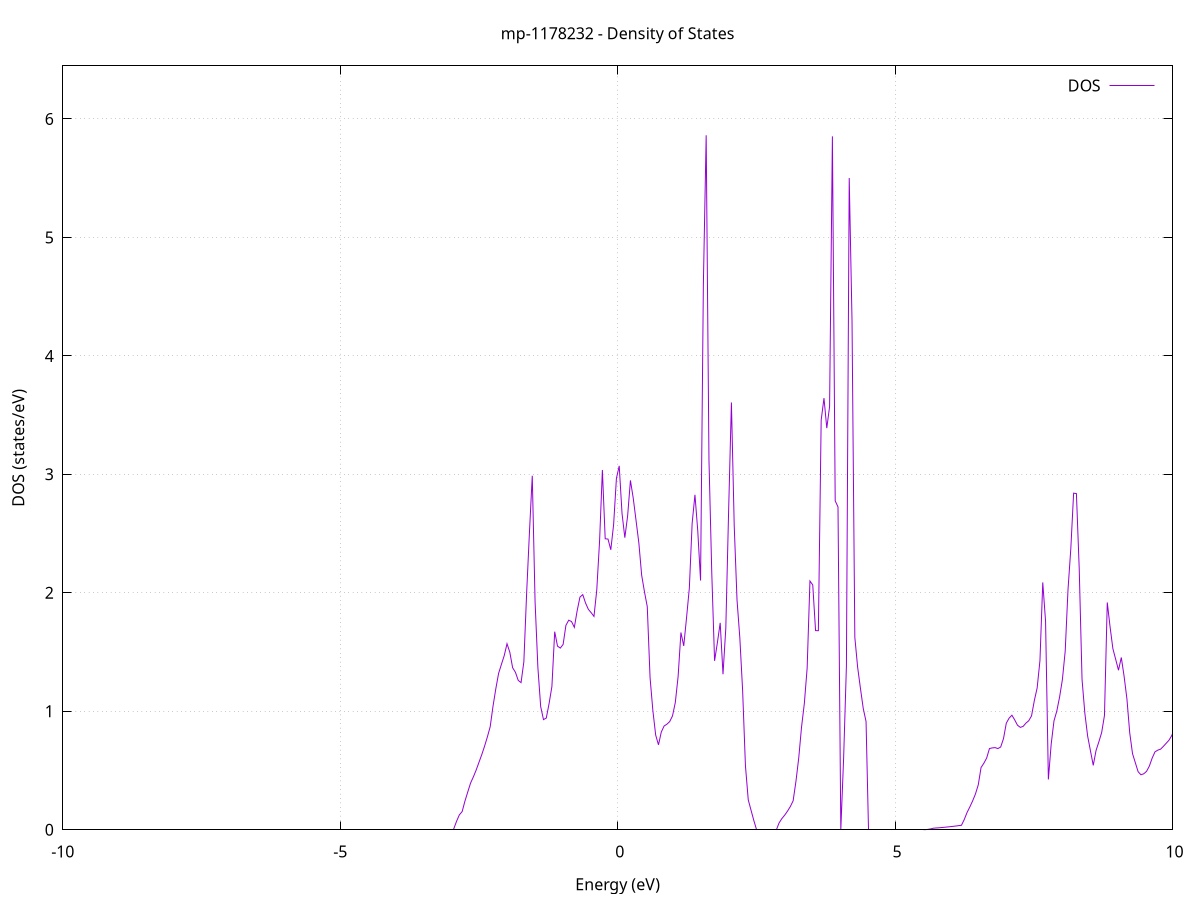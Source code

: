 set title 'mp-1178232 - Density of States'
set xlabel 'Energy (eV)'
set ylabel 'DOS (states/eV)'
set grid
set xrange [-10:10]
set yrange [0:6.448]
set xzeroaxis lt -1
set terminal png size 800,600
set output 'mp-1178232_dos_gnuplot.png'
plot '-' using 1:2 with lines title 'DOS'
-54.265300 0.000000
-54.214800 0.000000
-54.164200 0.000000
-54.113700 0.000000
-54.063100 0.000000
-54.012600 0.000000
-53.962000 0.000000
-53.911400 0.000000
-53.860900 0.000000
-53.810300 0.000000
-53.759800 0.000000
-53.709200 0.000000
-53.658700 0.000000
-53.608100 0.000000
-53.557600 0.000000
-53.507000 0.000000
-53.456500 0.000000
-53.405900 0.000000
-53.355400 0.000000
-53.304800 0.000000
-53.254300 0.000000
-53.203700 0.000000
-53.153200 0.000000
-53.102600 0.000000
-53.052000 0.000000
-53.001500 0.000000
-52.950900 0.000000
-52.900400 0.000000
-52.849800 0.000000
-52.799300 0.000000
-52.748700 0.000000
-52.698200 0.000000
-52.647600 0.000000
-52.597100 0.000000
-52.546500 0.000000
-52.496000 0.000000
-52.445400 0.000000
-52.394900 0.000000
-52.344300 0.000000
-52.293800 0.000000
-52.243200 0.000000
-52.192700 0.000000
-52.142100 0.000000
-52.091500 0.000000
-52.041000 0.000000
-51.990400 0.000000
-51.939900 0.000000
-51.889300 0.000000
-51.838800 0.000000
-51.788200 0.000000
-51.737700 0.000000
-51.687100 0.000000
-51.636600 0.000000
-51.586000 0.000000
-51.535500 0.000000
-51.484900 0.000000
-51.434400 0.000000
-51.383800 0.000000
-51.333300 0.000000
-51.282700 0.000000
-51.232100 0.000000
-51.181600 0.000000
-51.131000 0.000000
-51.080500 0.000000
-51.029900 0.000000
-50.979400 0.000000
-50.928800 0.000000
-50.878300 0.000000
-50.827700 0.000000
-50.777200 0.000000
-50.726600 0.000000
-50.676100 0.000000
-50.625500 0.000000
-50.575000 0.000000
-50.524400 0.000000
-50.473900 0.000000
-50.423300 0.000000
-50.372800 0.000000
-50.322200 0.000000
-50.271600 0.000000
-50.221100 0.000000
-50.170500 0.000000
-50.120000 0.000000
-50.069400 0.000000
-50.018900 0.000000
-49.968300 0.000000
-49.917800 0.000000
-49.867200 0.000000
-49.816700 0.000000
-49.766100 0.000000
-49.715600 0.000000
-49.665000 0.000000
-49.614500 0.000000
-49.563900 0.000000
-49.513400 0.000000
-49.462800 0.000000
-49.412300 0.000000
-49.361700 0.000000
-49.311100 0.000000
-49.260600 0.000000
-49.210000 0.000000
-49.159500 0.000000
-49.108900 0.000000
-49.058400 0.000000
-49.007800 0.000000
-48.957300 0.000000
-48.906700 0.000000
-48.856200 0.000000
-48.805600 0.000000
-48.755100 0.000000
-48.704500 0.000000
-48.654000 0.000000
-48.603400 0.000000
-48.552900 0.000000
-48.502300 0.000000
-48.451700 0.000000
-48.401200 0.000000
-48.350600 36.360200
-48.300100 0.000000
-48.249500 0.000000
-48.199000 0.000000
-48.148400 0.000000
-48.097900 0.000000
-48.047300 0.000000
-47.996800 0.000000
-47.946200 0.000000
-47.895700 0.000000
-47.845100 0.000000
-47.794600 0.000000
-47.744000 34.327500
-47.693500 0.000000
-47.642900 0.000000
-47.592400 0.000000
-47.541800 0.000000
-47.491200 0.000000
-47.440700 0.000000
-47.390100 0.000000
-47.339600 0.000000
-47.289000 0.000000
-47.238500 39.081600
-47.187900 0.000000
-47.137400 0.000000
-47.086800 0.000000
-47.036300 0.000000
-46.985700 0.000000
-46.935200 0.000000
-46.884600 0.000000
-46.834100 0.000000
-46.783500 0.000000
-46.733000 0.000000
-46.682400 0.000000
-46.631800 0.000000
-46.581300 0.000000
-46.530700 490.793700
-46.480200 0.000000
-46.429600 0.000000
-46.379100 0.000000
-46.328500 0.000000
-46.278000 0.000000
-46.227400 0.000000
-46.176900 0.000000
-46.126300 0.000000
-46.075800 0.000000
-46.025200 0.000000
-45.974700 0.000000
-45.924100 0.000000
-45.873600 0.000000
-45.823000 0.000000
-45.772500 0.000000
-45.721900 0.000000
-45.671300 0.000000
-45.620800 0.000000
-45.570200 0.000000
-45.519700 0.000000
-45.469100 0.000000
-45.418600 0.000000
-45.368000 0.000000
-45.317500 0.000000
-45.266900 0.000000
-45.216400 0.000000
-45.165800 0.000000
-45.115300 0.000000
-45.064700 0.000000
-45.014200 0.000000
-44.963600 0.000000
-44.913100 0.000000
-44.862500 0.000000
-44.811900 0.000000
-44.761400 0.000000
-44.710800 0.000000
-44.660300 0.000000
-44.609700 0.000000
-44.559200 0.000000
-44.508600 0.000000
-44.458100 0.000000
-44.407500 0.000000
-44.357000 0.000000
-44.306400 0.000000
-44.255900 0.000000
-44.205300 0.000000
-44.154800 0.000000
-44.104200 0.000000
-44.053700 0.000000
-44.003100 0.000000
-43.952600 0.000000
-43.902000 0.000000
-43.851400 0.000000
-43.800900 0.000000
-43.750300 0.000000
-43.699800 0.000000
-43.649200 0.000000
-43.598700 0.000000
-43.548100 0.000000
-43.497600 0.000000
-43.447000 0.000000
-43.396500 0.000000
-43.345900 0.000000
-43.295400 0.000000
-43.244800 0.000000
-43.194300 0.000000
-43.143700 0.000000
-43.093200 0.000000
-43.042600 0.000000
-42.992100 0.000000
-42.941500 0.000000
-42.890900 0.000000
-42.840400 0.000000
-42.789800 0.000000
-42.739300 0.000000
-42.688700 0.000000
-42.638200 0.000000
-42.587600 0.000000
-42.537100 0.000000
-42.486500 0.000000
-42.436000 0.000000
-42.385400 0.000000
-42.334900 0.000000
-42.284300 0.000000
-42.233800 0.000000
-42.183200 0.000000
-42.132700 0.000000
-42.082100 0.000000
-42.031500 0.000000
-41.981000 0.000000
-41.930400 0.000000
-41.879900 0.000000
-41.829300 0.000000
-41.778800 0.000000
-41.728200 0.000000
-41.677700 0.000000
-41.627100 0.000000
-41.576600 0.000000
-41.526000 0.000000
-41.475500 0.000000
-41.424900 0.000000
-41.374400 0.000000
-41.323800 0.000000
-41.273300 0.000000
-41.222700 0.000000
-41.172200 0.000000
-41.121600 0.000000
-41.071000 0.000000
-41.020500 0.000000
-40.969900 0.000000
-40.919400 0.000000
-40.868800 0.000000
-40.818300 0.000000
-40.767700 0.000000
-40.717200 0.000000
-40.666600 0.000000
-40.616100 0.000000
-40.565500 0.000000
-40.515000 0.000000
-40.464400 0.000000
-40.413900 0.000000
-40.363300 0.000000
-40.312800 0.000000
-40.262200 0.000000
-40.211600 0.000000
-40.161100 0.000000
-40.110500 0.000000
-40.060000 0.000000
-40.009400 0.000000
-39.958900 0.000000
-39.908300 0.000000
-39.857800 0.000000
-39.807200 0.000000
-39.756700 0.000000
-39.706100 0.000000
-39.655600 0.000000
-39.605000 0.000000
-39.554500 0.000000
-39.503900 0.000000
-39.453400 0.000000
-39.402800 0.000000
-39.352300 0.000000
-39.301700 0.000000
-39.251100 0.000000
-39.200600 0.000000
-39.150000 0.000000
-39.099500 0.000000
-39.048900 0.000000
-38.998400 0.000000
-38.947800 0.000000
-38.897300 0.000000
-38.846700 0.000000
-38.796200 0.000000
-38.745600 0.000000
-38.695100 0.000000
-38.644500 0.000000
-38.594000 0.000000
-38.543400 0.000000
-38.492900 0.000000
-38.442300 0.000000
-38.391700 0.000000
-38.341200 0.000000
-38.290600 0.000000
-38.240100 0.000000
-38.189500 0.000000
-38.139000 0.000000
-38.088400 0.000000
-38.037900 0.000000
-37.987300 0.000000
-37.936800 0.000000
-37.886200 0.000000
-37.835700 0.000000
-37.785100 0.000000
-37.734600 0.000000
-37.684000 0.000000
-37.633500 0.000000
-37.582900 0.000000
-37.532400 0.000000
-37.481800 0.000000
-37.431200 0.000000
-37.380700 0.000000
-37.330100 0.000000
-37.279600 0.000000
-37.229000 0.000000
-37.178500 0.000000
-37.127900 0.000000
-37.077400 0.000000
-37.026800 0.000000
-36.976300 0.000000
-36.925700 0.000000
-36.875200 0.000000
-36.824600 0.000000
-36.774100 0.000000
-36.723500 0.000000
-36.673000 0.000000
-36.622400 0.000000
-36.571800 0.000000
-36.521300 0.000000
-36.470700 0.000000
-36.420200 0.000000
-36.369600 0.000000
-36.319100 0.000000
-36.268500 0.000000
-36.218000 0.000000
-36.167400 0.000000
-36.116900 0.000000
-36.066300 0.000000
-36.015800 0.000000
-35.965200 0.000000
-35.914700 0.000000
-35.864100 0.000000
-35.813600 0.000000
-35.763000 0.000000
-35.712500 0.000000
-35.661900 0.000000
-35.611300 0.000000
-35.560800 0.000000
-35.510200 0.000000
-35.459700 0.000000
-35.409100 0.000000
-35.358600 0.000000
-35.308000 0.000000
-35.257500 0.000000
-35.206900 0.000000
-35.156400 0.000000
-35.105800 0.000000
-35.055300 0.000000
-35.004700 0.000000
-34.954200 0.000000
-34.903600 0.000000
-34.853100 0.000000
-34.802500 0.000000
-34.752000 0.000000
-34.701400 0.000000
-34.650800 0.000000
-34.600300 0.000000
-34.549700 0.000000
-34.499200 0.000000
-34.448600 0.000000
-34.398100 0.000000
-34.347500 0.000000
-34.297000 0.000000
-34.246400 0.000000
-34.195900 0.000000
-34.145300 0.000000
-34.094800 0.000000
-34.044200 0.000000
-33.993700 0.000000
-33.943100 0.000000
-33.892600 0.000000
-33.842000 0.000000
-33.791400 0.000000
-33.740900 0.000000
-33.690300 0.000000
-33.639800 0.000000
-33.589200 0.000000
-33.538700 0.000000
-33.488100 0.000000
-33.437600 0.000000
-33.387000 0.000000
-33.336500 0.000000
-33.285900 0.000000
-33.235400 0.000000
-33.184800 0.000000
-33.134300 0.000000
-33.083700 0.000000
-33.033200 0.000000
-32.982600 0.000000
-32.932100 0.000000
-32.881500 0.000000
-32.830900 0.000000
-32.780400 0.000000
-32.729800 0.000000
-32.679300 0.000000
-32.628700 0.000000
-32.578200 0.000000
-32.527600 0.000000
-32.477100 0.000000
-32.426500 0.000000
-32.376000 0.000000
-32.325400 0.000000
-32.274900 0.000000
-32.224300 0.000000
-32.173800 0.000000
-32.123200 0.000000
-32.072700 0.000000
-32.022100 0.000000
-31.971500 0.000000
-31.921000 0.000000
-31.870400 0.000000
-31.819900 0.000000
-31.769300 0.000000
-31.718800 0.000000
-31.668200 0.000000
-31.617700 0.000000
-31.567100 0.000000
-31.516600 0.000000
-31.466000 0.000000
-31.415500 0.000000
-31.364900 0.000000
-31.314400 0.000000
-31.263800 0.000000
-31.213300 0.000000
-31.162700 0.000000
-31.112200 0.000000
-31.061600 0.000000
-31.011000 0.000000
-30.960500 0.000000
-30.909900 0.000000
-30.859400 0.000000
-30.808800 0.000000
-30.758300 0.000000
-30.707700 0.000000
-30.657200 0.000000
-30.606600 0.000000
-30.556100 0.000000
-30.505500 0.000000
-30.455000 0.000000
-30.404400 0.000000
-30.353900 0.000000
-30.303300 0.000000
-30.252800 0.000000
-30.202200 0.000000
-30.151600 0.000000
-30.101100 0.000000
-30.050500 0.000000
-30.000000 0.000000
-29.949400 0.000000
-29.898900 0.000000
-29.848300 0.000000
-29.797800 0.000000
-29.747200 0.000000
-29.696700 0.000000
-29.646100 0.000000
-29.595600 0.000000
-29.545000 0.000000
-29.494500 0.000000
-29.443900 0.000000
-29.393400 0.000000
-29.342800 0.000000
-29.292300 0.000000
-29.241700 0.000000
-29.191100 0.000000
-29.140600 0.000000
-29.090000 0.000000
-29.039500 0.000000
-28.988900 0.000000
-28.938400 0.000000
-28.887800 0.000000
-28.837300 0.000000
-28.786700 0.000000
-28.736200 0.000000
-28.685600 0.000000
-28.635100 0.000000
-28.584500 0.000000
-28.534000 0.000000
-28.483400 0.000000
-28.432900 0.000000
-28.382300 0.000000
-28.331800 0.000000
-28.281200 0.000000
-28.230600 0.000000
-28.180100 0.000000
-28.129500 0.000000
-28.079000 0.000000
-28.028400 0.000000
-27.977900 0.000000
-27.927300 0.000000
-27.876800 0.000000
-27.826200 0.000000
-27.775700 0.000000
-27.725100 0.000000
-27.674600 0.000000
-27.624000 0.000000
-27.573500 0.000000
-27.522900 0.000000
-27.472400 0.000000
-27.421800 0.000000
-27.371200 0.000000
-27.320700 0.000000
-27.270100 0.000000
-27.219600 0.000000
-27.169000 0.000000
-27.118500 0.000000
-27.067900 0.000000
-27.017400 0.000000
-26.966800 0.000000
-26.916300 0.000000
-26.865700 0.000000
-26.815200 0.000000
-26.764600 0.000000
-26.714100 0.000000
-26.663500 0.000000
-26.613000 0.000000
-26.562400 0.000000
-26.511900 0.000000
-26.461300 0.000000
-26.410700 0.000000
-26.360200 0.000000
-26.309600 0.000000
-26.259100 0.000000
-26.208500 0.000000
-26.158000 0.000000
-26.107400 0.000000
-26.056900 0.000000
-26.006300 0.000000
-25.955800 0.000000
-25.905200 0.000000
-25.854700 0.000000
-25.804100 0.000000
-25.753600 0.000000
-25.703000 0.000000
-25.652500 0.000000
-25.601900 0.000000
-25.551300 0.000000
-25.500800 0.000000
-25.450200 0.000000
-25.399700 0.000000
-25.349100 0.000000
-25.298600 0.000000
-25.248000 0.000000
-25.197500 0.000000
-25.146900 0.000000
-25.096400 0.000000
-25.045800 0.000000
-24.995300 0.000000
-24.944700 0.000000
-24.894200 0.000000
-24.843600 0.000000
-24.793100 0.000000
-24.742500 0.000000
-24.692000 0.000000
-24.641400 0.000000
-24.590800 0.000000
-24.540300 0.000000
-24.489700 0.000000
-24.439200 0.000000
-24.388600 0.000000
-24.338100 0.000000
-24.287500 0.000000
-24.237000 0.000000
-24.186400 0.000000
-24.135900 0.000000
-24.085300 0.000000
-24.034800 0.000000
-23.984200 0.000000
-23.933700 0.000000
-23.883100 0.000000
-23.832600 0.000000
-23.782000 0.000000
-23.731400 0.000000
-23.680900 0.000000
-23.630300 0.000000
-23.579800 0.000000
-23.529200 0.000000
-23.478700 0.000000
-23.428100 0.000000
-23.377600 0.000000
-23.327000 0.000000
-23.276500 0.000000
-23.225900 0.000000
-23.175400 0.000000
-23.124800 0.000000
-23.074300 0.000000
-23.023700 0.000000
-22.973200 0.000000
-22.922600 0.000000
-22.872100 0.000000
-22.821500 0.000000
-22.770900 0.000000
-22.720400 0.000000
-22.669800 0.000000
-22.619300 0.000000
-22.568700 0.000000
-22.518200 0.000000
-22.467600 0.000000
-22.417100 0.000000
-22.366500 0.000000
-22.316000 0.000000
-22.265400 0.000000
-22.214900 0.000000
-22.164300 0.000000
-22.113800 0.000000
-22.063200 0.000000
-22.012700 0.000000
-21.962100 0.000000
-21.911500 0.000000
-21.861000 0.000000
-21.810400 0.000000
-21.759900 0.000000
-21.709300 0.000000
-21.658800 0.000000
-21.608200 0.000000
-21.557700 0.000000
-21.507100 0.000000
-21.456600 0.000000
-21.406000 0.000000
-21.355500 0.000000
-21.304900 0.000000
-21.254400 0.000000
-21.203800 0.000000
-21.153300 0.000000
-21.102700 0.000000
-21.052200 0.000000
-21.001600 0.000000
-20.951000 0.000000
-20.900500 0.000000
-20.849900 0.000000
-20.799400 0.000000
-20.748800 0.000000
-20.698300 0.000000
-20.647700 0.000000
-20.597200 0.000000
-20.546600 0.000000
-20.496100 0.000000
-20.445500 0.000000
-20.395000 0.000000
-20.344400 0.000000
-20.293900 0.000000
-20.243300 0.000000
-20.192800 0.000000
-20.142200 0.000000
-20.091700 0.000000
-20.041100 0.000000
-19.990500 0.000000
-19.940000 0.000000
-19.889400 0.000000
-19.838900 0.000000
-19.788300 0.000000
-19.737800 0.000000
-19.687200 0.000000
-19.636700 0.000000
-19.586100 0.000000
-19.535600 0.000000
-19.485000 0.000000
-19.434500 0.000000
-19.383900 0.000000
-19.333400 0.000000
-19.282800 0.000000
-19.232300 0.000000
-19.181700 0.000000
-19.131100 0.000000
-19.080600 0.000000
-19.030000 0.000000
-18.979500 0.000000
-18.928900 0.000000
-18.878400 0.000000
-18.827800 0.000000
-18.777300 0.000000
-18.726700 0.000000
-18.676200 0.000000
-18.625600 0.000000
-18.575100 0.000000
-18.524500 0.000000
-18.474000 0.000000
-18.423400 0.000000
-18.372900 0.000000
-18.322300 0.000000
-18.271800 0.000000
-18.221200 0.000000
-18.170600 0.000000
-18.120100 0.000000
-18.069500 0.000000
-18.019000 0.000000
-17.968400 0.000000
-17.917900 0.000000
-17.867300 0.000000
-17.816800 0.000000
-17.766200 0.000000
-17.715700 0.000000
-17.665100 0.000000
-17.614600 0.000000
-17.564000 0.000000
-17.513500 0.000000
-17.462900 0.000000
-17.412400 0.000000
-17.361800 0.000000
-17.311200 0.000000
-17.260700 0.000000
-17.210100 0.000000
-17.159600 0.000000
-17.109000 0.000000
-17.058500 0.000000
-17.007900 0.000000
-16.957400 0.000000
-16.906800 0.000000
-16.856300 0.000000
-16.805700 0.000000
-16.755200 0.000000
-16.704600 0.000000
-16.654100 0.000000
-16.603500 0.000000
-16.553000 0.000000
-16.502400 0.000000
-16.451900 0.000000
-16.401300 0.000000
-16.350700 0.000000
-16.300200 0.000000
-16.249600 0.000000
-16.199100 0.000000
-16.148500 0.000000
-16.098000 0.000000
-16.047400 0.000000
-15.996900 0.000000
-15.946300 0.000000
-15.895800 0.000000
-15.845200 0.000000
-15.794700 0.000000
-15.744100 0.000000
-15.693600 0.000000
-15.643000 0.000000
-15.592500 0.000000
-15.541900 0.000000
-15.491300 0.000000
-15.440800 0.000000
-15.390200 0.000000
-15.339700 0.000000
-15.289100 0.000000
-15.238600 0.000000
-15.188000 0.000000
-15.137500 0.000000
-15.086900 0.000000
-15.036400 0.057100
-14.985800 0.167800
-14.935300 0.237300
-14.884700 0.302200
-14.834200 0.361900
-14.783600 0.423400
-14.733100 0.487400
-14.682500 0.559400
-14.632000 0.662600
-14.581400 0.717100
-14.530800 0.784200
-14.480300 0.925900
-14.429700 1.051400
-14.379200 1.205500
-14.328600 1.418600
-14.278100 1.700900
-14.227500 2.054800
-14.177000 2.680200
-14.126400 3.927700
-14.075900 4.667800
-14.025300 5.457100
-13.974800 8.167400
-13.924200 2.216600
-13.873700 0.000000
-13.823100 0.000000
-13.772600 0.000000
-13.722000 0.000000
-13.671500 0.000000
-13.620900 0.000000
-13.570300 0.000000
-13.519800 0.000000
-13.469200 0.000000
-13.418700 0.000000
-13.368100 0.000000
-13.317600 0.000000
-13.267000 0.000000
-13.216500 0.000000
-13.165900 0.000000
-13.115400 0.000000
-13.064800 0.000000
-13.014300 0.000000
-12.963700 0.000000
-12.913200 0.000000
-12.862600 0.000000
-12.812100 0.000000
-12.761500 0.000000
-12.710900 0.000000
-12.660400 0.000000
-12.609800 0.000000
-12.559300 0.000000
-12.508700 0.000000
-12.458200 0.000000
-12.407600 0.000000
-12.357100 0.000000
-12.306500 0.000000
-12.256000 0.000000
-12.205400 0.000000
-12.154900 0.000000
-12.104300 0.000000
-12.053800 0.000000
-12.003200 0.000000
-11.952700 0.000000
-11.902100 0.000000
-11.851600 0.000000
-11.801000 0.000000
-11.750400 0.000000
-11.699900 0.000000
-11.649300 0.000000
-11.598800 0.000000
-11.548200 0.000000
-11.497700 0.000000
-11.447100 0.000000
-11.396600 0.000000
-11.346000 0.000000
-11.295500 0.000000
-11.244900 0.000000
-11.194400 0.000000
-11.143800 0.000000
-11.093300 0.000000
-11.042700 0.000000
-10.992200 0.000000
-10.941600 0.000000
-10.891000 0.000000
-10.840500 0.000000
-10.789900 0.000000
-10.739400 0.000000
-10.688800 0.000000
-10.638300 0.000000
-10.587700 0.000000
-10.537200 0.000000
-10.486600 0.000000
-10.436100 0.000000
-10.385500 0.000000
-10.335000 0.000000
-10.284400 0.000000
-10.233900 0.000000
-10.183300 0.000000
-10.132800 0.000000
-10.082200 0.000000
-10.031700 0.000000
-9.981100 0.000000
-9.930500 0.000000
-9.880000 0.000000
-9.829400 0.000000
-9.778900 0.000000
-9.728300 0.000000
-9.677800 0.000000
-9.627200 0.000000
-9.576700 0.000000
-9.526100 0.000000
-9.475600 0.000000
-9.425000 0.000000
-9.374500 0.000000
-9.323900 0.000000
-9.273400 0.000000
-9.222800 0.000000
-9.172300 0.000000
-9.121700 0.000000
-9.071100 0.000000
-9.020600 0.000000
-8.970000 0.000000
-8.919500 0.000000
-8.868900 0.000000
-8.818400 0.000000
-8.767800 0.000000
-8.717300 0.000000
-8.666700 0.000000
-8.616200 0.000000
-8.565600 0.000000
-8.515100 0.000000
-8.464500 0.000000
-8.414000 0.000000
-8.363400 0.000000
-8.312900 0.000000
-8.262300 0.000000
-8.211800 0.000000
-8.161200 0.000000
-8.110600 0.000000
-8.060100 0.000000
-8.009500 0.000000
-7.959000 0.000000
-7.908400 0.000000
-7.857900 0.000000
-7.807300 0.000000
-7.756800 0.000000
-7.706200 0.000000
-7.655700 0.000000
-7.605100 0.000000
-7.554600 0.000000
-7.504000 0.000000
-7.453500 0.000000
-7.402900 0.000000
-7.352400 0.000000
-7.301800 0.000000
-7.251300 0.000000
-7.200700 0.000000
-7.150100 0.000000
-7.099600 0.000000
-7.049000 0.000000
-6.998500 0.000000
-6.947900 0.000000
-6.897400 0.000000
-6.846800 0.000000
-6.796300 0.000000
-6.745700 0.000000
-6.695200 0.000000
-6.644600 0.000000
-6.594100 0.000000
-6.543500 0.000000
-6.493000 0.000000
-6.442400 0.000000
-6.391900 0.000000
-6.341300 0.000000
-6.290700 0.000000
-6.240200 0.000000
-6.189600 0.000000
-6.139100 0.000000
-6.088500 0.000000
-6.038000 0.000000
-5.987400 0.000000
-5.936900 0.000000
-5.886300 0.000000
-5.835800 0.000000
-5.785200 0.000000
-5.734700 0.000000
-5.684100 0.000000
-5.633600 0.000000
-5.583000 0.000000
-5.532500 0.000000
-5.481900 0.000000
-5.431400 0.000000
-5.380800 0.000000
-5.330200 0.000000
-5.279700 0.000000
-5.229100 0.000000
-5.178600 0.000000
-5.128000 0.000000
-5.077500 0.000000
-5.026900 0.000000
-4.976400 0.000000
-4.925800 0.000000
-4.875300 0.000000
-4.824700 0.000000
-4.774200 0.000000
-4.723600 0.000000
-4.673100 0.000000
-4.622500 0.000000
-4.572000 0.000000
-4.521400 0.000000
-4.470800 0.000000
-4.420300 0.000000
-4.369700 0.000000
-4.319200 0.000000
-4.268600 0.000000
-4.218100 0.000000
-4.167500 0.000000
-4.117000 0.000000
-4.066400 0.000000
-4.015900 0.000000
-3.965300 0.000000
-3.914800 0.000000
-3.864200 0.000000
-3.813700 0.000000
-3.763100 0.000000
-3.712600 0.000000
-3.662000 0.000000
-3.611500 0.000000
-3.560900 0.000000
-3.510300 0.000000
-3.459800 0.000000
-3.409200 0.000000
-3.358700 0.000000
-3.308100 0.000000
-3.257600 0.000000
-3.207000 0.000000
-3.156500 0.000000
-3.105900 0.000000
-3.055400 0.000000
-3.004800 0.000000
-2.954300 0.000000
-2.903700 0.071200
-2.853200 0.125600
-2.802600 0.153500
-2.752100 0.241900
-2.701500 0.319000
-2.650900 0.394000
-2.600400 0.446400
-2.549800 0.504200
-2.499300 0.569700
-2.448700 0.634600
-2.398200 0.706000
-2.347600 0.784200
-2.297100 0.869900
-2.246500 1.042100
-2.196000 1.189600
-2.145400 1.320400
-2.094900 1.395900
-2.044300 1.469800
-1.993800 1.570300
-1.943200 1.498200
-1.892700 1.368000
-1.842100 1.329200
-1.791600 1.260900
-1.741000 1.242300
-1.690400 1.417900
-1.639900 2.000500
-1.589300 2.513100
-1.538800 2.988100
-1.488200 1.926100
-1.437700 1.371000
-1.387100 1.039700
-1.336600 0.929800
-1.286000 0.943400
-1.235500 1.065700
-1.184900 1.208900
-1.134400 1.672100
-1.083800 1.550100
-1.033300 1.533600
-0.982700 1.564400
-0.932200 1.726000
-0.881600 1.769100
-0.831000 1.757600
-0.780500 1.708500
-0.729900 1.848400
-0.679400 1.963800
-0.628800 1.984900
-0.578300 1.913800
-0.527700 1.860500
-0.477200 1.832400
-0.426600 1.800900
-0.376100 2.024700
-0.325500 2.437700
-0.275000 3.036500
-0.224400 2.456300
-0.173900 2.453800
-0.123300 2.363400
-0.072800 2.575600
-0.022200 2.965200
0.028300 3.071900
0.078900 2.670600
0.129500 2.465800
0.180000 2.649800
0.230600 2.949300
0.281100 2.798800
0.331700 2.610800
0.382200 2.421000
0.432800 2.149100
0.483300 2.009100
0.533900 1.883200
0.584400 1.282700
0.635000 1.005300
0.685500 0.799400
0.736100 0.717000
0.786600 0.824900
0.837200 0.875900
0.887700 0.891100
0.938300 0.913400
0.988800 0.961200
1.039400 1.074800
1.090000 1.294800
1.140500 1.665200
1.191100 1.551800
1.241600 1.789000
1.292200 2.040800
1.342700 2.587100
1.393300 2.827600
1.443800 2.524400
1.494400 2.104100
1.544900 4.599500
1.595500 5.862100
1.646000 3.120100
1.696600 2.164200
1.747100 1.425800
1.797700 1.579800
1.848200 1.746700
1.898800 1.313100
1.949400 1.701300
1.999900 2.687500
2.050500 3.606900
2.101000 2.567800
2.151600 1.938800
2.202100 1.620600
2.252700 1.173000
2.303200 0.540600
2.353800 0.252800
2.404300 0.164700
2.454900 0.077300
2.505400 0.000000
2.556000 0.000000
2.606500 0.000000
2.657100 0.000000
2.707600 0.000000
2.758200 0.000000
2.808700 0.000000
2.859300 0.000000
2.909900 0.058300
2.960400 0.094800
3.011000 0.123900
3.061500 0.157500
3.112100 0.196200
3.162600 0.244300
3.213200 0.408000
3.263700 0.606100
3.314300 0.867100
3.364800 1.066500
3.415400 1.364700
3.465900 2.100000
3.516500 2.066200
3.567000 1.681200
3.617600 1.680300
3.668100 3.457700
3.718700 3.643500
3.769300 3.390000
3.819800 3.572200
3.870400 5.853000
3.920900 2.776300
3.971500 2.725100
4.022000 0.000000
4.072600 0.601500
4.123100 1.382800
4.173700 5.501700
4.224200 4.294600
4.274800 1.624500
4.325300 1.371800
4.375900 1.193400
4.426400 1.024500
4.477000 0.913600
4.527500 0.000000
4.578100 0.000000
4.628600 0.000000
4.679200 0.000000
4.729800 0.000000
4.780300 0.000000
4.830900 0.000000
4.881400 0.000000
4.932000 0.000000
4.982500 0.000000
5.033100 0.000000
5.083600 0.000000
5.134200 0.000000
5.184700 0.000000
5.235300 0.000000
5.285800 0.000000
5.336400 0.000000
5.386900 0.000000
5.437500 0.000000
5.488000 0.000000
5.538600 0.000800
5.589200 0.003300
5.639700 0.007400
5.690300 0.013200
5.740800 0.015300
5.791400 0.016800
5.841900 0.018900
5.892500 0.021300
5.943000 0.023700
5.993600 0.026200
6.044100 0.028900
6.094700 0.031700
6.145200 0.034800
6.195800 0.037900
6.246300 0.085900
6.296900 0.145400
6.347400 0.192600
6.398000 0.244000
6.448500 0.302100
6.499100 0.378600
6.549700 0.525600
6.600200 0.561600
6.650800 0.605800
6.701300 0.685700
6.751900 0.691100
6.802400 0.693500
6.853000 0.685400
6.903500 0.698700
6.954100 0.769200
7.004600 0.899700
7.055200 0.942500
7.105700 0.966900
7.156300 0.927200
7.206800 0.882400
7.257400 0.864400
7.307900 0.872800
7.358500 0.900400
7.409000 0.920400
7.459600 0.961500
7.510200 1.091500
7.560700 1.197100
7.611300 1.428300
7.661800 2.087600
7.712400 1.759300
7.762900 0.424900
7.813500 0.722200
7.864000 0.919200
7.914600 1.001500
7.965100 1.120600
8.015700 1.268000
8.066200 1.507400
8.116800 2.027200
8.167300 2.371800
8.217900 2.841200
8.268400 2.837800
8.319000 2.202000
8.369600 1.270100
8.420100 0.984500
8.470700 0.790700
8.521200 0.666600
8.571800 0.543700
8.622300 0.669600
8.672900 0.742500
8.723400 0.821000
8.774000 0.965500
8.824500 1.918700
8.875100 1.712500
8.925600 1.528900
8.976200 1.438400
9.026700 1.347000
9.077300 1.454500
9.127800 1.295300
9.178400 1.105900
9.228900 0.819100
9.279500 0.642700
9.330100 0.566000
9.380600 0.490000
9.431200 0.464300
9.481700 0.472600
9.532300 0.493200
9.582800 0.537600
9.633400 0.604700
9.683900 0.657400
9.734500 0.672200
9.785000 0.680200
9.835600 0.704200
9.886100 0.730000
9.936700 0.756100
9.987200 0.795800
10.037800 0.856400
10.088300 0.917800
10.138900 0.856800
10.189500 0.859400
10.240000 0.903500
10.290600 0.945600
10.341100 1.126700
10.391700 1.285000
10.442200 1.508300
10.492800 1.911500
10.543300 2.524700
10.593900 2.023900
10.644400 1.266000
10.695000 1.025500
10.745500 0.999100
10.796100 0.941200
10.846600 0.816400
10.897200 0.763200
10.947700 0.736800
10.998300 0.715900
11.048800 0.684400
11.099400 0.665800
11.150000 0.651600
11.200500 0.645200
11.251100 0.617800
11.301600 0.602100
11.352200 0.632900
11.402700 0.914400
11.453300 0.896300
11.503800 0.839500
11.554400 0.772000
11.604900 0.737600
11.655500 0.697300
11.706000 0.672200
11.756600 0.648300
11.807100 0.627900
11.857700 0.615700
11.908200 0.611300
11.958800 0.609200
12.009400 0.590900
12.059900 0.575000
12.110500 0.556600
12.161000 0.544000
12.211600 0.545300
12.262100 0.510600
12.312700 0.497600
12.363200 0.482000
12.413800 0.463600
12.464300 0.444300
12.514900 0.424500
12.565400 0.398800
12.616000 0.391300
12.666500 0.387200
12.717100 0.390900
12.767600 0.470400
12.818200 0.426900
12.868700 0.363100
12.919300 0.324900
12.969900 0.306500
13.020400 0.238400
13.071000 0.166900
13.121500 0.103800
13.172100 0.173900
13.222600 0.208600
13.273200 0.463000
13.323700 0.658500
13.374300 0.893600
13.424800 1.136800
13.475400 1.285100
13.525900 1.443000
13.576500 1.418000
13.627000 1.239800
13.677600 1.224300
13.728100 1.381400
13.778700 1.260400
13.829300 1.151000
13.879800 1.110900
13.930400 1.176300
13.980900 1.186700
14.031500 1.141900
14.082000 1.180800
14.132600 1.148200
14.183100 1.078500
14.233700 1.025100
14.284200 1.035200
14.334800 1.032900
14.385300 1.037300
14.435900 0.977300
14.486400 0.966600
14.537000 0.951000
14.587500 0.930300
14.638100 0.929700
14.688600 0.924900
14.739200 0.904900
14.789800 0.906000
14.840300 0.951900
14.890900 0.897800
14.941400 0.930100
14.992000 0.946200
15.042500 0.962400
15.093100 0.963800
15.143600 0.991800
15.194200 0.958500
15.244700 0.940300
15.295300 0.908200
15.345800 0.894800
15.396400 0.885800
15.446900 0.874900
15.497500 0.858400
15.548000 0.844500
15.598600 0.838700
15.649100 0.830500
15.699700 0.854200
15.750300 0.859900
15.800800 0.835300
15.851400 0.781600
15.901900 0.735400
15.952500 0.700100
16.003000 0.672300
16.053600 0.655300
16.104100 0.645300
16.154700 0.634000
16.205200 0.618800
16.255800 0.604200
16.306300 0.597400
16.356900 0.596500
16.407400 0.594700
16.458000 0.590400
16.508500 0.581600
16.559100 0.569300
16.609700 0.551500
16.660200 0.537300
16.710800 0.532800
16.761300 0.514800
16.811900 0.497900
16.862400 0.480400
16.913000 0.459300
16.963500 0.444200
17.014100 0.431400
17.064600 0.424300
17.115200 0.418100
17.165700 0.412500
17.216300 0.408100
17.266800 0.406700
17.317400 0.413100
17.367900 0.419100
17.418500 0.421600
17.469000 0.424000
17.519600 0.424600
17.570200 0.418300
17.620700 0.416800
17.671300 0.420300
17.721800 0.424100
17.772400 0.435600
17.822900 0.447800
17.873500 0.448200
17.924000 0.473900
17.974600 0.499400
18.025100 0.505800
18.075700 0.532000
18.126200 0.603900
18.176800 0.640000
18.227300 0.737000
18.277900 0.838000
18.328400 0.931700
18.379000 0.951200
18.429600 0.995200
18.480100 1.016800
18.530700 1.078600
18.581200 1.132800
18.631800 1.189200
18.682300 1.292800
18.732900 1.386000
18.783400 1.316700
18.834000 1.290200
18.884500 1.200500
18.935100 0.993300
18.985600 0.894600
19.036200 0.910400
19.086700 0.927500
19.137300 0.970200
19.187800 0.978000
19.238400 0.963900
19.288900 0.993400
19.339500 0.983000
19.390100 0.952700
19.440600 0.933400
19.491200 0.904000
19.541700 0.804600
19.592300 0.751100
19.642800 0.728000
19.693400 0.734300
19.743900 0.774600
19.794500 0.752900
19.845000 0.717800
19.895600 0.709300
19.946100 0.768800
19.996700 0.767100
20.047200 0.765200
20.097800 0.710100
20.148300 0.569700
20.198900 0.458800
20.249500 0.490100
20.300000 0.503900
20.350600 0.573700
20.401100 0.549100
20.451700 0.541300
20.502200 0.527800
20.552800 0.520600
20.603300 0.514300
20.653900 0.511000
20.704400 0.508200
20.755000 0.503500
20.805500 0.502500
20.856100 0.502000
20.906600 0.489000
20.957200 0.466700
21.007700 0.458400
21.058300 0.453200
21.108800 0.450600
21.159400 0.447600
21.210000 0.447600
21.260500 0.453900
21.311100 0.460700
21.361600 0.466500
21.412200 0.472500
21.462700 0.474600
21.513300 0.478700
21.563800 0.478500
21.614400 0.476100
21.664900 0.475700
21.715500 0.484600
21.766000 0.488900
21.816600 0.484900
21.867100 0.481400
21.917700 0.453300
21.968200 0.423900
22.018800 0.410600
22.069300 0.408700
22.119900 0.403400
22.170500 0.400800
22.221000 0.395000
22.271600 0.391000
22.322100 0.391800
22.372700 0.400900
22.423200 0.413500
22.473800 0.418300
22.524300 0.421300
22.574900 0.425100
22.625400 0.429500
22.676000 0.435700
22.726500 0.440400
22.777100 0.453200
22.827600 0.468500
22.878200 0.480300
22.928700 0.485600
22.979300 0.509300
23.029900 0.481700
23.080400 0.473100
23.131000 0.473100
23.181500 0.464500
23.232100 0.456400
23.282600 0.454600
23.333200 0.458000
23.383700 0.461000
23.434300 0.464800
23.484800 0.475600
23.535400 0.487400
23.585900 0.503400
23.636500 0.536100
23.687000 0.580100
23.737600 0.613800
23.788100 0.622400
23.838700 0.600000
23.889200 0.583700
23.939800 0.577800
23.990400 0.576000
24.040900 0.587900
24.091500 0.604700
24.142000 0.626400
24.192600 0.650400
24.243100 0.679500
24.293700 0.723400
24.344200 0.735400
24.394800 0.708100
24.445300 0.701600
24.495900 0.659600
24.546400 0.617200
24.597000 0.569600
24.647500 0.508100
24.698100 0.474800
24.748600 0.451200
24.799200 0.467800
24.849800 0.463400
24.900300 0.469900
24.950900 0.468500
25.001400 0.505500
25.052000 0.565500
25.102500 0.557500
25.153100 0.526500
25.203600 0.524100
25.254200 0.533600
25.304700 0.540500
25.355300 0.539100
25.405800 0.545500
25.456400 0.570100
25.506900 0.587800
25.557500 0.590300
25.608000 0.600000
25.658600 0.626600
25.709100 0.666100
25.759700 0.717900
25.810300 0.752300
25.860800 0.774100
25.911400 0.783400
25.961900 0.774800
26.012500 0.774900
26.063000 0.788900
26.113600 0.807100
26.164100 0.797600
26.214700 0.791100
26.265200 0.773900
26.315800 0.762600
26.366300 0.750600
26.416900 0.738600
26.467400 0.729900
26.518000 0.726700
26.568500 0.739600
26.619100 0.732300
26.669700 0.708900
26.720200 0.696900
26.770800 0.697000
26.821300 0.703700
26.871900 0.718600
26.922400 0.717200
26.973000 0.724700
27.023500 0.731400
27.074100 0.728900
27.124600 0.722000
27.175200 0.720000
27.225700 0.742100
27.276300 0.754700
27.326800 0.745700
27.377400 0.732100
27.427900 0.725100
27.478500 0.730600
27.529000 0.747000
27.579600 0.724500
27.630200 0.714400
27.680700 0.699100
27.731300 0.683500
27.781800 0.659100
27.832400 0.642400
27.882900 0.630400
27.933500 0.619800
27.984000 0.612100
28.034600 0.605200
28.085100 0.602100
28.135700 0.601700
28.186200 0.597400
28.236800 0.586500
28.287300 0.569700
28.337900 0.558800
28.388400 0.538100
28.439000 0.526800
28.489600 0.520400
28.540100 0.522000
28.590700 0.517800
28.641200 0.518200
28.691800 0.519200
28.742300 0.521500
28.792900 0.527500
28.843400 0.531800
28.894000 0.533200
28.944500 0.537000
28.995100 0.548100
29.045600 0.554300
29.096200 0.558000
29.146700 0.558600
29.197300 0.561800
29.247800 0.564200
29.298400 0.581200
29.348900 0.578400
29.399500 0.582300
29.450100 0.576600
29.500600 0.584400
29.551200 0.581800
29.601700 0.584500
29.652300 0.589600
29.702800 0.605400
29.753400 0.616500
29.803900 0.626900
29.854500 0.651500
29.905000 0.673700
29.955600 0.717300
30.006100 0.737100
30.056700 0.765600
30.107200 0.805200
30.157800 0.847200
30.208300 0.924500
30.258900 0.975200
30.309400 1.009500
30.360000 1.045000
30.410600 1.049000
30.461100 1.002900
30.511700 0.985100
30.562200 1.026200
30.612800 1.073500
30.663300 1.091800
30.713900 1.069900
30.764400 1.096700
30.815000 1.130800
30.865500 1.181700
30.916100 1.229100
30.966600 1.288000
31.017200 1.344300
31.067700 1.383100
31.118300 1.339400
31.168800 1.330900
31.219400 1.277000
31.270000 1.228800
31.320500 1.186800
31.371100 1.188500
31.421600 1.241300
31.472200 1.295700
31.522700 1.399300
31.573300 1.396600
31.623800 1.361200
31.674400 1.371000
31.724900 1.410900
31.775500 1.459200
31.826000 1.488200
31.876600 1.438100
31.927100 1.401300
31.977700 1.354000
32.028200 1.364500
32.078800 1.448200
32.129300 1.438000
32.179900 1.455300
32.230500 1.494400
32.281000 1.460700
32.331600 1.489300
32.382100 1.429000
32.432700 1.462400
32.483200 1.396000
32.533800 1.411400
32.584300 1.441400
32.634900 1.479200
32.685400 1.488400
32.736000 1.442800
32.786500 1.461200
32.837100 1.444200
32.887600 1.417400
32.938200 1.348000
32.988700 1.284800
33.039300 1.232200
33.089900 1.227500
33.140400 1.244800
33.191000 1.271000
33.241500 1.290400
33.292100 1.268800
33.342600 1.267300
33.393200 1.279000
33.443700 1.175800
33.494300 1.134500
33.544800 1.143700
33.595400 1.108900
33.645900 1.132300
33.696500 1.173500
33.747000 1.191100
33.797600 1.254600
33.848100 1.303900
33.898700 1.356600
33.949200 1.396200
33.999800 1.417600
34.050400 1.421300
34.100900 1.397800
34.151500 1.315300
34.202000 1.235100
34.252600 1.192900
34.303100 1.128000
34.353700 1.094800
34.404200 1.054400
34.454800 1.061800
34.505300 1.120400
34.555900 1.087000
34.606400 1.011000
34.657000 1.084300
34.707500 1.126700
34.758100 1.201400
34.808600 1.239900
34.859200 1.213600
34.909800 1.158200
34.960300 1.154900
35.010900 1.087300
35.061400 1.066500
35.112000 1.056900
35.162500 1.066900
35.213100 1.031900
35.263600 0.993600
35.314200 0.966900
35.364700 0.948200
35.415300 0.940600
35.465800 0.909900
35.516400 0.882800
35.566900 0.896300
35.617500 0.860900
35.668000 0.821400
35.718600 0.798800
35.769100 0.808200
35.819700 0.801400
35.870300 0.815500
35.920800 0.751000
35.971400 0.760800
36.021900 0.775000
36.072500 0.802500
36.123000 0.855700
36.173600 0.879400
36.224100 0.898300
36.274700 0.906000
36.325200 0.920300
36.375800 0.915800
36.426300 0.905400
36.476900 0.892500
36.527400 0.892700
36.578000 0.893900
36.628500 0.898400
36.679100 0.894300
36.729600 0.865500
36.780200 0.860100
36.830800 0.848600
36.881300 0.837600
36.931900 0.870600
36.982400 0.848100
37.033000 0.814000
37.083500 0.817800
37.134100 0.826500
37.184600 0.917700
37.235200 0.876500
37.285700 0.810400
37.336300 0.746800
37.386800 0.715800
37.437400 0.710900
37.487900 0.699800
37.538500 0.682000
37.589000 0.674500
37.639600 0.680100
37.690200 0.684400
37.740700 0.692900
37.791300 0.700900
37.841800 0.707300
37.892400 0.711700
37.942900 0.710600
37.993500 0.714300
38.044000 0.717200
38.094600 0.714900
38.145100 0.720800
38.195700 0.727300
38.246200 0.726600
38.296800 0.701400
38.347300 0.678400
38.397900 0.665000
38.448400 0.658900
38.499000 0.655300
38.549500 0.658200
38.600100 0.655000
38.650700 0.658600
38.701200 0.691700
38.751800 0.695300
38.802300 0.686800
38.852900 0.673800
38.903400 0.672500
38.954000 0.690900
39.004500 0.705400
39.055100 0.694000
39.105600 0.687100
39.156200 0.681800
39.206700 0.673400
39.257300 0.672800
39.307800 0.669900
39.358400 0.673200
39.408900 0.685300
39.459500 0.688400
39.510100 0.702600
39.560600 0.686700
39.611200 0.665200
39.661700 0.651700
39.712300 0.655600
39.762800 0.641600
39.813400 0.643600
39.863900 0.659300
39.914500 0.708400
39.965000 0.725100
40.015600 0.735200
40.066100 0.720400
40.116700 0.723800
40.167200 0.723700
40.217800 0.707200
40.268300 0.706800
40.318900 0.708300
40.369400 0.710500
40.420000 0.714000
40.470600 0.703200
40.521100 0.690600
40.571700 0.576300
40.622200 0.490200
40.672800 0.399500
40.723300 0.332900
40.773900 0.284700
40.824400 0.240900
40.875000 0.215000
40.925500 0.194200
40.976100 0.171700
41.026600 0.145800
41.077200 0.120300
41.127700 0.106800
41.178300 0.098700
41.228800 0.089700
41.279400 0.078300
41.330000 0.064100
41.380500 0.048100
41.431100 0.032100
41.481600 0.021600
41.532200 0.015300
41.582700 0.010600
41.633300 0.007100
41.683800 0.004600
41.734400 0.003200
41.784900 0.002500
41.835500 0.002000
41.886000 0.001500
41.936600 0.001100
41.987100 0.000800
42.037700 0.000500
42.088200 0.000300
42.138800 0.000100
42.189300 0.000000
42.239900 0.000000
42.290500 0.000000
42.341000 0.000000
42.391600 0.000000
42.442100 0.000000
42.492700 0.000000
42.543200 0.000000
42.593800 0.000000
42.644300 0.000000
42.694900 0.000000
42.745400 0.000000
42.796000 0.000000
42.846500 0.000000
42.897100 0.000000
42.947600 0.000000
42.998200 0.000000
43.048700 0.000000
43.099300 0.000000
43.149900 0.000000
43.200400 0.000000
43.251000 0.000000
43.301500 0.000000
43.352100 0.000000
43.402600 0.000000
43.453200 0.000000
43.503700 0.000000
43.554300 0.000000
43.604800 0.000000
43.655400 0.000000
43.705900 0.000000
43.756500 0.000000
43.807000 0.000000
43.857600 0.000000
43.908100 0.000000
43.958700 0.000000
44.009200 0.000000
44.059800 0.000000
44.110400 0.000000
44.160900 0.000000
44.211500 0.000000
44.262000 0.000000
44.312600 0.000000
44.363100 0.000000
44.413700 0.000000
44.464200 0.000000
44.514800 0.000000
44.565300 0.000000
44.615900 0.000000
44.666400 0.000000
44.717000 0.000000
44.767500 0.000000
44.818100 0.000000
44.868600 0.000000
44.919200 0.000000
44.969700 0.000000
45.020300 0.000000
45.070900 0.000000
45.121400 0.000000
45.172000 0.000000
45.222500 0.000000
45.273100 0.000000
45.323600 0.000000
45.374200 0.000000
45.424700 0.000000
45.475300 0.000000
45.525800 0.000000
45.576400 0.000000
45.626900 0.000000
45.677500 0.000000
45.728000 0.000000
45.778600 0.000000
45.829100 0.000000
45.879700 0.000000
45.930300 0.000000
45.980800 0.000000
46.031400 0.000000
46.081900 0.000000
46.132500 0.000000
46.183000 0.000000
46.233600 0.000000
46.284100 0.000000
46.334700 0.000000
46.385200 0.000000
46.435800 0.000000
46.486300 0.000000
46.536900 0.000000
46.587400 0.000000
46.638000 0.000000
46.688500 0.000000
46.739100 0.000000
46.789600 0.000000
46.840200 0.000000
e
